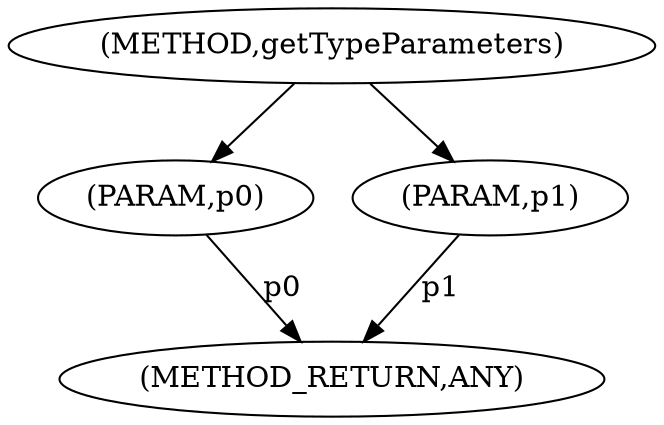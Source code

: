 digraph "getTypeParameters" {  
"5812" [label = <(METHOD,getTypeParameters)> ]
"5816" [label = <(METHOD_RETURN,ANY)> ]
"5813" [label = <(PARAM,p0)> ]
"5814" [label = <(PARAM,p1)> ]
  "5813" -> "5816"  [ label = "p0"] 
  "5814" -> "5816"  [ label = "p1"] 
  "5812" -> "5813" 
  "5812" -> "5814" 
}
